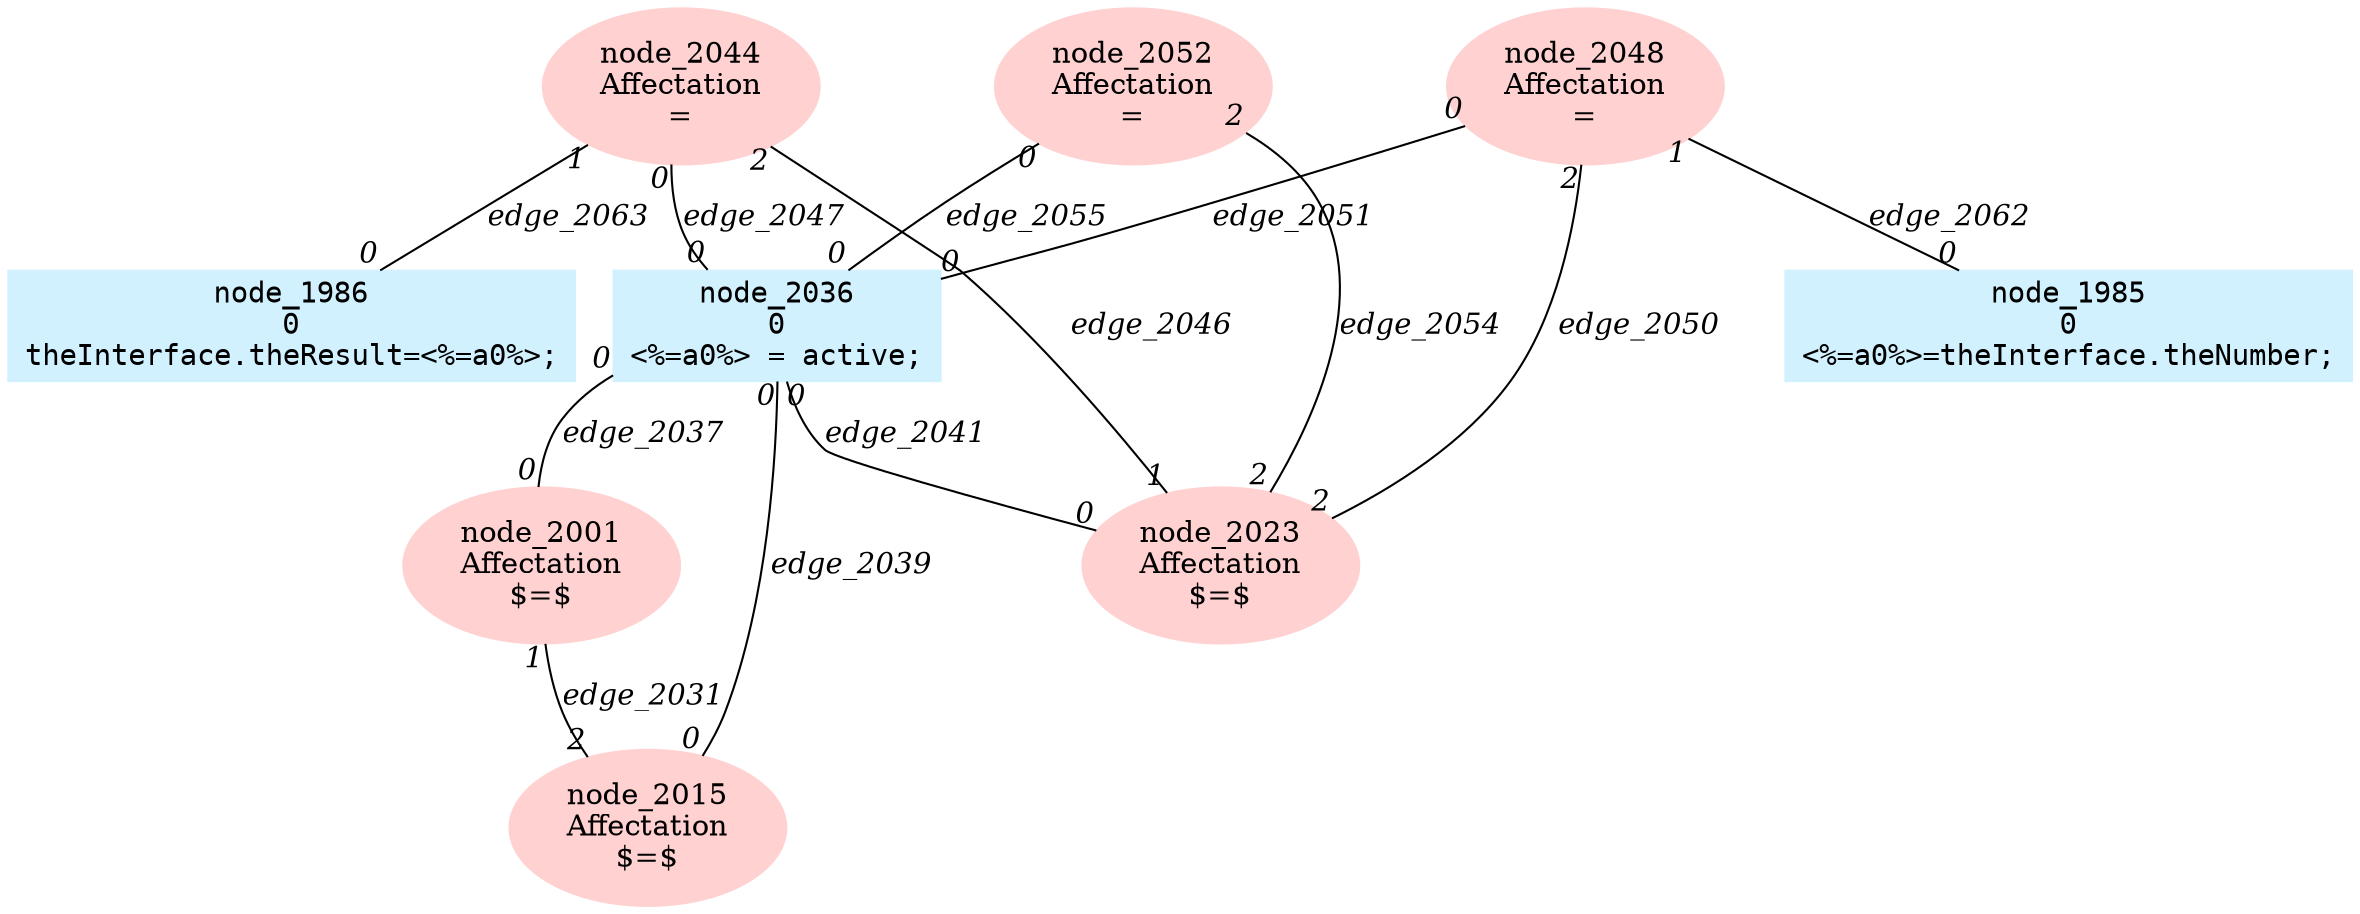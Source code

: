 digraph g{node_2001 [shape=ellipse, style=filled, color="#ffd1d1", label="node_2001
Affectation
$=$" ]
node_2015 [shape=ellipse, style=filled, color="#ffd1d1", label="node_2015
Affectation
$=$" ]
node_2023 [shape=ellipse, style=filled, color="#ffd1d1", label="node_2023
Affectation
$=$" ]
node_2044 [shape=ellipse, style=filled, color="#ffd1d1", label="node_2044
Affectation
=" ]
node_2048 [shape=ellipse, style=filled, color="#ffd1d1", label="node_2048
Affectation
=" ]
node_2052 [shape=ellipse, style=filled, color="#ffd1d1", label="node_2052
Affectation
=" ]
node_1985 [shape=box, style=filled, color="#d1f1ff", fontname="Courier", label="node_1985
0
<%=a0%>=theInterface.theNumber;
" ]
node_1986 [shape=box, style=filled, color="#d1f1ff", fontname="Courier", label="node_1986
0
theInterface.theResult=<%=a0%>;
" ]
node_2036 [shape=box, style=filled, color="#d1f1ff", fontname="Courier", label="node_2036
0
<%=a0%> = active;
" ]
node_2001 -> node_2015 [dir=none, arrowHead=none, fontname="Times-Italic", label="edge_2031",  headlabel="2", taillabel="1" ]
node_2036 -> node_2001 [dir=none, arrowHead=none, fontname="Times-Italic", label="edge_2037",  headlabel="0", taillabel="0" ]
node_2036 -> node_2015 [dir=none, arrowHead=none, fontname="Times-Italic", label="edge_2039",  headlabel="0", taillabel="0" ]
node_2036 -> node_2023 [dir=none, arrowHead=none, fontname="Times-Italic", label="edge_2041",  headlabel="0", taillabel="0" ]
node_2044 -> node_2023 [dir=none, arrowHead=none, fontname="Times-Italic", label="edge_2046",  headlabel="1", taillabel="2" ]
node_2044 -> node_2036 [dir=none, arrowHead=none, fontname="Times-Italic", label="edge_2047",  headlabel="0", taillabel="0" ]
node_2048 -> node_2023 [dir=none, arrowHead=none, fontname="Times-Italic", label="edge_2050",  headlabel="2", taillabel="2" ]
node_2048 -> node_2036 [dir=none, arrowHead=none, fontname="Times-Italic", label="edge_2051",  headlabel="0", taillabel="0" ]
node_2052 -> node_2023 [dir=none, arrowHead=none, fontname="Times-Italic", label="edge_2054",  headlabel="2", taillabel="2" ]
node_2052 -> node_2036 [dir=none, arrowHead=none, fontname="Times-Italic", label="edge_2055",  headlabel="0", taillabel="0" ]
node_2048 -> node_1985 [dir=none, arrowHead=none, fontname="Times-Italic", label="edge_2062",  headlabel="0", taillabel="1" ]
node_2044 -> node_1986 [dir=none, arrowHead=none, fontname="Times-Italic", label="edge_2063",  headlabel="0", taillabel="1" ]
}